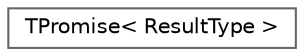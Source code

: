 digraph "Graphical Class Hierarchy"
{
 // INTERACTIVE_SVG=YES
 // LATEX_PDF_SIZE
  bgcolor="transparent";
  edge [fontname=Helvetica,fontsize=10,labelfontname=Helvetica,labelfontsize=10];
  node [fontname=Helvetica,fontsize=10,shape=box,height=0.2,width=0.4];
  rankdir="LR";
  Node0 [id="Node000000",label="TPromise\< ResultType \>",height=0.2,width=0.4,color="grey40", fillcolor="white", style="filled",URL="$dd/d07/classTPromise.html",tooltip="Template for promises."];
}

